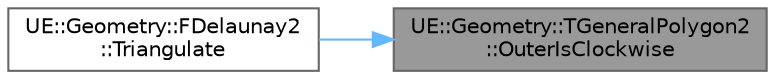 digraph "UE::Geometry::TGeneralPolygon2::OuterIsClockwise"
{
 // INTERACTIVE_SVG=YES
 // LATEX_PDF_SIZE
  bgcolor="transparent";
  edge [fontname=Helvetica,fontsize=10,labelfontname=Helvetica,labelfontsize=10];
  node [fontname=Helvetica,fontsize=10,shape=box,height=0.2,width=0.4];
  rankdir="RL";
  Node1 [id="Node000001",label="UE::Geometry::TGeneralPolygon2\l::OuterIsClockwise",height=0.2,width=0.4,color="gray40", fillcolor="grey60", style="filled", fontcolor="black",tooltip=" "];
  Node1 -> Node2 [id="edge1_Node000001_Node000002",dir="back",color="steelblue1",style="solid",tooltip=" "];
  Node2 [id="Node000002",label="UE::Geometry::FDelaunay2\l::Triangulate",height=0.2,width=0.4,color="grey40", fillcolor="white", style="filled",URL="$de/da7/classUE_1_1Geometry_1_1FDelaunay2.html#aaebe64ad2e1ce4a77bf7fe7bad0ab899",tooltip=" "];
}
